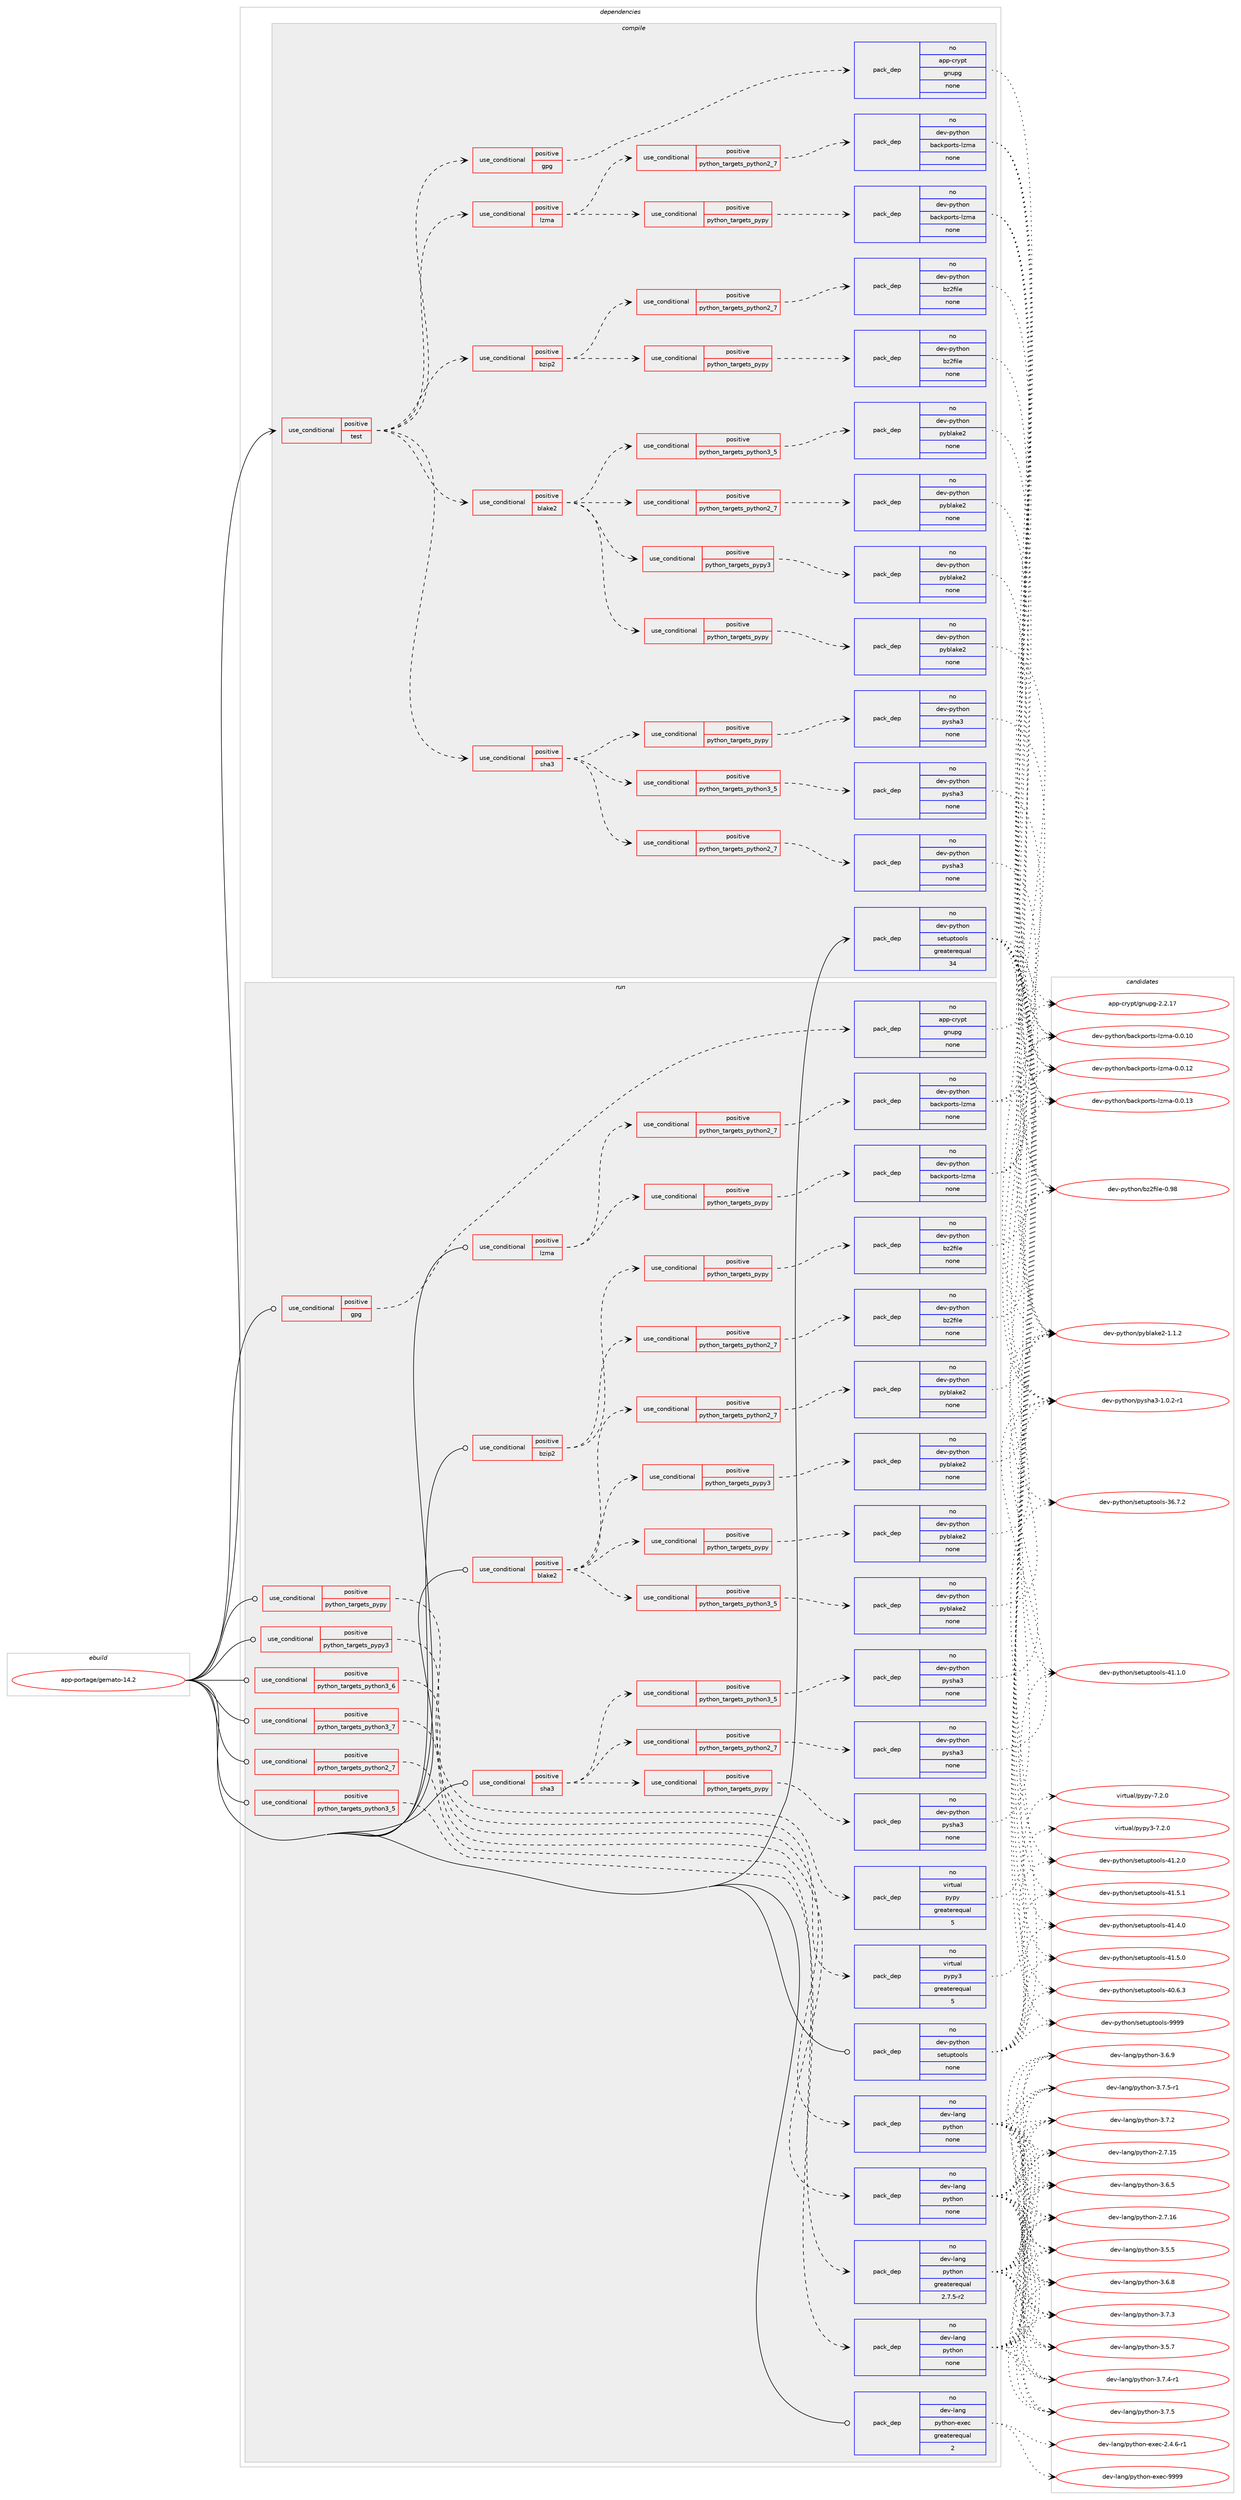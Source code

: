 digraph prolog {

# *************
# Graph options
# *************

newrank=true;
concentrate=true;
compound=true;
graph [rankdir=LR,fontname=Helvetica,fontsize=10,ranksep=1.5];#, ranksep=2.5, nodesep=0.2];
edge  [arrowhead=vee];
node  [fontname=Helvetica,fontsize=10];

# **********
# The ebuild
# **********

subgraph cluster_leftcol {
color=gray;
rank=same;
label=<<i>ebuild</i>>;
id [label="app-portage/gemato-14.2", color=red, width=4, href="../app-portage/gemato-14.2.svg"];
}

# ****************
# The dependencies
# ****************

subgraph cluster_midcol {
color=gray;
label=<<i>dependencies</i>>;
subgraph cluster_compile {
fillcolor="#eeeeee";
style=filled;
label=<<i>compile</i>>;
subgraph cond120516 {
dependency505360 [label=<<TABLE BORDER="0" CELLBORDER="1" CELLSPACING="0" CELLPADDING="4"><TR><TD ROWSPAN="3" CELLPADDING="10">use_conditional</TD></TR><TR><TD>positive</TD></TR><TR><TD>test</TD></TR></TABLE>>, shape=none, color=red];
subgraph cond120517 {
dependency505361 [label=<<TABLE BORDER="0" CELLBORDER="1" CELLSPACING="0" CELLPADDING="4"><TR><TD ROWSPAN="3" CELLPADDING="10">use_conditional</TD></TR><TR><TD>positive</TD></TR><TR><TD>blake2</TD></TR></TABLE>>, shape=none, color=red];
subgraph cond120518 {
dependency505362 [label=<<TABLE BORDER="0" CELLBORDER="1" CELLSPACING="0" CELLPADDING="4"><TR><TD ROWSPAN="3" CELLPADDING="10">use_conditional</TD></TR><TR><TD>positive</TD></TR><TR><TD>python_targets_pypy</TD></TR></TABLE>>, shape=none, color=red];
subgraph pack375713 {
dependency505363 [label=<<TABLE BORDER="0" CELLBORDER="1" CELLSPACING="0" CELLPADDING="4" WIDTH="220"><TR><TD ROWSPAN="6" CELLPADDING="30">pack_dep</TD></TR><TR><TD WIDTH="110">no</TD></TR><TR><TD>dev-python</TD></TR><TR><TD>pyblake2</TD></TR><TR><TD>none</TD></TR><TR><TD></TD></TR></TABLE>>, shape=none, color=blue];
}
dependency505362:e -> dependency505363:w [weight=20,style="dashed",arrowhead="vee"];
}
dependency505361:e -> dependency505362:w [weight=20,style="dashed",arrowhead="vee"];
subgraph cond120519 {
dependency505364 [label=<<TABLE BORDER="0" CELLBORDER="1" CELLSPACING="0" CELLPADDING="4"><TR><TD ROWSPAN="3" CELLPADDING="10">use_conditional</TD></TR><TR><TD>positive</TD></TR><TR><TD>python_targets_pypy3</TD></TR></TABLE>>, shape=none, color=red];
subgraph pack375714 {
dependency505365 [label=<<TABLE BORDER="0" CELLBORDER="1" CELLSPACING="0" CELLPADDING="4" WIDTH="220"><TR><TD ROWSPAN="6" CELLPADDING="30">pack_dep</TD></TR><TR><TD WIDTH="110">no</TD></TR><TR><TD>dev-python</TD></TR><TR><TD>pyblake2</TD></TR><TR><TD>none</TD></TR><TR><TD></TD></TR></TABLE>>, shape=none, color=blue];
}
dependency505364:e -> dependency505365:w [weight=20,style="dashed",arrowhead="vee"];
}
dependency505361:e -> dependency505364:w [weight=20,style="dashed",arrowhead="vee"];
subgraph cond120520 {
dependency505366 [label=<<TABLE BORDER="0" CELLBORDER="1" CELLSPACING="0" CELLPADDING="4"><TR><TD ROWSPAN="3" CELLPADDING="10">use_conditional</TD></TR><TR><TD>positive</TD></TR><TR><TD>python_targets_python2_7</TD></TR></TABLE>>, shape=none, color=red];
subgraph pack375715 {
dependency505367 [label=<<TABLE BORDER="0" CELLBORDER="1" CELLSPACING="0" CELLPADDING="4" WIDTH="220"><TR><TD ROWSPAN="6" CELLPADDING="30">pack_dep</TD></TR><TR><TD WIDTH="110">no</TD></TR><TR><TD>dev-python</TD></TR><TR><TD>pyblake2</TD></TR><TR><TD>none</TD></TR><TR><TD></TD></TR></TABLE>>, shape=none, color=blue];
}
dependency505366:e -> dependency505367:w [weight=20,style="dashed",arrowhead="vee"];
}
dependency505361:e -> dependency505366:w [weight=20,style="dashed",arrowhead="vee"];
subgraph cond120521 {
dependency505368 [label=<<TABLE BORDER="0" CELLBORDER="1" CELLSPACING="0" CELLPADDING="4"><TR><TD ROWSPAN="3" CELLPADDING="10">use_conditional</TD></TR><TR><TD>positive</TD></TR><TR><TD>python_targets_python3_5</TD></TR></TABLE>>, shape=none, color=red];
subgraph pack375716 {
dependency505369 [label=<<TABLE BORDER="0" CELLBORDER="1" CELLSPACING="0" CELLPADDING="4" WIDTH="220"><TR><TD ROWSPAN="6" CELLPADDING="30">pack_dep</TD></TR><TR><TD WIDTH="110">no</TD></TR><TR><TD>dev-python</TD></TR><TR><TD>pyblake2</TD></TR><TR><TD>none</TD></TR><TR><TD></TD></TR></TABLE>>, shape=none, color=blue];
}
dependency505368:e -> dependency505369:w [weight=20,style="dashed",arrowhead="vee"];
}
dependency505361:e -> dependency505368:w [weight=20,style="dashed",arrowhead="vee"];
}
dependency505360:e -> dependency505361:w [weight=20,style="dashed",arrowhead="vee"];
subgraph cond120522 {
dependency505370 [label=<<TABLE BORDER="0" CELLBORDER="1" CELLSPACING="0" CELLPADDING="4"><TR><TD ROWSPAN="3" CELLPADDING="10">use_conditional</TD></TR><TR><TD>positive</TD></TR><TR><TD>bzip2</TD></TR></TABLE>>, shape=none, color=red];
subgraph cond120523 {
dependency505371 [label=<<TABLE BORDER="0" CELLBORDER="1" CELLSPACING="0" CELLPADDING="4"><TR><TD ROWSPAN="3" CELLPADDING="10">use_conditional</TD></TR><TR><TD>positive</TD></TR><TR><TD>python_targets_pypy</TD></TR></TABLE>>, shape=none, color=red];
subgraph pack375717 {
dependency505372 [label=<<TABLE BORDER="0" CELLBORDER="1" CELLSPACING="0" CELLPADDING="4" WIDTH="220"><TR><TD ROWSPAN="6" CELLPADDING="30">pack_dep</TD></TR><TR><TD WIDTH="110">no</TD></TR><TR><TD>dev-python</TD></TR><TR><TD>bz2file</TD></TR><TR><TD>none</TD></TR><TR><TD></TD></TR></TABLE>>, shape=none, color=blue];
}
dependency505371:e -> dependency505372:w [weight=20,style="dashed",arrowhead="vee"];
}
dependency505370:e -> dependency505371:w [weight=20,style="dashed",arrowhead="vee"];
subgraph cond120524 {
dependency505373 [label=<<TABLE BORDER="0" CELLBORDER="1" CELLSPACING="0" CELLPADDING="4"><TR><TD ROWSPAN="3" CELLPADDING="10">use_conditional</TD></TR><TR><TD>positive</TD></TR><TR><TD>python_targets_python2_7</TD></TR></TABLE>>, shape=none, color=red];
subgraph pack375718 {
dependency505374 [label=<<TABLE BORDER="0" CELLBORDER="1" CELLSPACING="0" CELLPADDING="4" WIDTH="220"><TR><TD ROWSPAN="6" CELLPADDING="30">pack_dep</TD></TR><TR><TD WIDTH="110">no</TD></TR><TR><TD>dev-python</TD></TR><TR><TD>bz2file</TD></TR><TR><TD>none</TD></TR><TR><TD></TD></TR></TABLE>>, shape=none, color=blue];
}
dependency505373:e -> dependency505374:w [weight=20,style="dashed",arrowhead="vee"];
}
dependency505370:e -> dependency505373:w [weight=20,style="dashed",arrowhead="vee"];
}
dependency505360:e -> dependency505370:w [weight=20,style="dashed",arrowhead="vee"];
subgraph cond120525 {
dependency505375 [label=<<TABLE BORDER="0" CELLBORDER="1" CELLSPACING="0" CELLPADDING="4"><TR><TD ROWSPAN="3" CELLPADDING="10">use_conditional</TD></TR><TR><TD>positive</TD></TR><TR><TD>gpg</TD></TR></TABLE>>, shape=none, color=red];
subgraph pack375719 {
dependency505376 [label=<<TABLE BORDER="0" CELLBORDER="1" CELLSPACING="0" CELLPADDING="4" WIDTH="220"><TR><TD ROWSPAN="6" CELLPADDING="30">pack_dep</TD></TR><TR><TD WIDTH="110">no</TD></TR><TR><TD>app-crypt</TD></TR><TR><TD>gnupg</TD></TR><TR><TD>none</TD></TR><TR><TD></TD></TR></TABLE>>, shape=none, color=blue];
}
dependency505375:e -> dependency505376:w [weight=20,style="dashed",arrowhead="vee"];
}
dependency505360:e -> dependency505375:w [weight=20,style="dashed",arrowhead="vee"];
subgraph cond120526 {
dependency505377 [label=<<TABLE BORDER="0" CELLBORDER="1" CELLSPACING="0" CELLPADDING="4"><TR><TD ROWSPAN="3" CELLPADDING="10">use_conditional</TD></TR><TR><TD>positive</TD></TR><TR><TD>lzma</TD></TR></TABLE>>, shape=none, color=red];
subgraph cond120527 {
dependency505378 [label=<<TABLE BORDER="0" CELLBORDER="1" CELLSPACING="0" CELLPADDING="4"><TR><TD ROWSPAN="3" CELLPADDING="10">use_conditional</TD></TR><TR><TD>positive</TD></TR><TR><TD>python_targets_pypy</TD></TR></TABLE>>, shape=none, color=red];
subgraph pack375720 {
dependency505379 [label=<<TABLE BORDER="0" CELLBORDER="1" CELLSPACING="0" CELLPADDING="4" WIDTH="220"><TR><TD ROWSPAN="6" CELLPADDING="30">pack_dep</TD></TR><TR><TD WIDTH="110">no</TD></TR><TR><TD>dev-python</TD></TR><TR><TD>backports-lzma</TD></TR><TR><TD>none</TD></TR><TR><TD></TD></TR></TABLE>>, shape=none, color=blue];
}
dependency505378:e -> dependency505379:w [weight=20,style="dashed",arrowhead="vee"];
}
dependency505377:e -> dependency505378:w [weight=20,style="dashed",arrowhead="vee"];
subgraph cond120528 {
dependency505380 [label=<<TABLE BORDER="0" CELLBORDER="1" CELLSPACING="0" CELLPADDING="4"><TR><TD ROWSPAN="3" CELLPADDING="10">use_conditional</TD></TR><TR><TD>positive</TD></TR><TR><TD>python_targets_python2_7</TD></TR></TABLE>>, shape=none, color=red];
subgraph pack375721 {
dependency505381 [label=<<TABLE BORDER="0" CELLBORDER="1" CELLSPACING="0" CELLPADDING="4" WIDTH="220"><TR><TD ROWSPAN="6" CELLPADDING="30">pack_dep</TD></TR><TR><TD WIDTH="110">no</TD></TR><TR><TD>dev-python</TD></TR><TR><TD>backports-lzma</TD></TR><TR><TD>none</TD></TR><TR><TD></TD></TR></TABLE>>, shape=none, color=blue];
}
dependency505380:e -> dependency505381:w [weight=20,style="dashed",arrowhead="vee"];
}
dependency505377:e -> dependency505380:w [weight=20,style="dashed",arrowhead="vee"];
}
dependency505360:e -> dependency505377:w [weight=20,style="dashed",arrowhead="vee"];
subgraph cond120529 {
dependency505382 [label=<<TABLE BORDER="0" CELLBORDER="1" CELLSPACING="0" CELLPADDING="4"><TR><TD ROWSPAN="3" CELLPADDING="10">use_conditional</TD></TR><TR><TD>positive</TD></TR><TR><TD>sha3</TD></TR></TABLE>>, shape=none, color=red];
subgraph cond120530 {
dependency505383 [label=<<TABLE BORDER="0" CELLBORDER="1" CELLSPACING="0" CELLPADDING="4"><TR><TD ROWSPAN="3" CELLPADDING="10">use_conditional</TD></TR><TR><TD>positive</TD></TR><TR><TD>python_targets_pypy</TD></TR></TABLE>>, shape=none, color=red];
subgraph pack375722 {
dependency505384 [label=<<TABLE BORDER="0" CELLBORDER="1" CELLSPACING="0" CELLPADDING="4" WIDTH="220"><TR><TD ROWSPAN="6" CELLPADDING="30">pack_dep</TD></TR><TR><TD WIDTH="110">no</TD></TR><TR><TD>dev-python</TD></TR><TR><TD>pysha3</TD></TR><TR><TD>none</TD></TR><TR><TD></TD></TR></TABLE>>, shape=none, color=blue];
}
dependency505383:e -> dependency505384:w [weight=20,style="dashed",arrowhead="vee"];
}
dependency505382:e -> dependency505383:w [weight=20,style="dashed",arrowhead="vee"];
subgraph cond120531 {
dependency505385 [label=<<TABLE BORDER="0" CELLBORDER="1" CELLSPACING="0" CELLPADDING="4"><TR><TD ROWSPAN="3" CELLPADDING="10">use_conditional</TD></TR><TR><TD>positive</TD></TR><TR><TD>python_targets_python2_7</TD></TR></TABLE>>, shape=none, color=red];
subgraph pack375723 {
dependency505386 [label=<<TABLE BORDER="0" CELLBORDER="1" CELLSPACING="0" CELLPADDING="4" WIDTH="220"><TR><TD ROWSPAN="6" CELLPADDING="30">pack_dep</TD></TR><TR><TD WIDTH="110">no</TD></TR><TR><TD>dev-python</TD></TR><TR><TD>pysha3</TD></TR><TR><TD>none</TD></TR><TR><TD></TD></TR></TABLE>>, shape=none, color=blue];
}
dependency505385:e -> dependency505386:w [weight=20,style="dashed",arrowhead="vee"];
}
dependency505382:e -> dependency505385:w [weight=20,style="dashed",arrowhead="vee"];
subgraph cond120532 {
dependency505387 [label=<<TABLE BORDER="0" CELLBORDER="1" CELLSPACING="0" CELLPADDING="4"><TR><TD ROWSPAN="3" CELLPADDING="10">use_conditional</TD></TR><TR><TD>positive</TD></TR><TR><TD>python_targets_python3_5</TD></TR></TABLE>>, shape=none, color=red];
subgraph pack375724 {
dependency505388 [label=<<TABLE BORDER="0" CELLBORDER="1" CELLSPACING="0" CELLPADDING="4" WIDTH="220"><TR><TD ROWSPAN="6" CELLPADDING="30">pack_dep</TD></TR><TR><TD WIDTH="110">no</TD></TR><TR><TD>dev-python</TD></TR><TR><TD>pysha3</TD></TR><TR><TD>none</TD></TR><TR><TD></TD></TR></TABLE>>, shape=none, color=blue];
}
dependency505387:e -> dependency505388:w [weight=20,style="dashed",arrowhead="vee"];
}
dependency505382:e -> dependency505387:w [weight=20,style="dashed",arrowhead="vee"];
}
dependency505360:e -> dependency505382:w [weight=20,style="dashed",arrowhead="vee"];
}
id:e -> dependency505360:w [weight=20,style="solid",arrowhead="vee"];
subgraph pack375725 {
dependency505389 [label=<<TABLE BORDER="0" CELLBORDER="1" CELLSPACING="0" CELLPADDING="4" WIDTH="220"><TR><TD ROWSPAN="6" CELLPADDING="30">pack_dep</TD></TR><TR><TD WIDTH="110">no</TD></TR><TR><TD>dev-python</TD></TR><TR><TD>setuptools</TD></TR><TR><TD>greaterequal</TD></TR><TR><TD>34</TD></TR></TABLE>>, shape=none, color=blue];
}
id:e -> dependency505389:w [weight=20,style="solid",arrowhead="vee"];
}
subgraph cluster_compileandrun {
fillcolor="#eeeeee";
style=filled;
label=<<i>compile and run</i>>;
}
subgraph cluster_run {
fillcolor="#eeeeee";
style=filled;
label=<<i>run</i>>;
subgraph cond120533 {
dependency505390 [label=<<TABLE BORDER="0" CELLBORDER="1" CELLSPACING="0" CELLPADDING="4"><TR><TD ROWSPAN="3" CELLPADDING="10">use_conditional</TD></TR><TR><TD>positive</TD></TR><TR><TD>blake2</TD></TR></TABLE>>, shape=none, color=red];
subgraph cond120534 {
dependency505391 [label=<<TABLE BORDER="0" CELLBORDER="1" CELLSPACING="0" CELLPADDING="4"><TR><TD ROWSPAN="3" CELLPADDING="10">use_conditional</TD></TR><TR><TD>positive</TD></TR><TR><TD>python_targets_pypy</TD></TR></TABLE>>, shape=none, color=red];
subgraph pack375726 {
dependency505392 [label=<<TABLE BORDER="0" CELLBORDER="1" CELLSPACING="0" CELLPADDING="4" WIDTH="220"><TR><TD ROWSPAN="6" CELLPADDING="30">pack_dep</TD></TR><TR><TD WIDTH="110">no</TD></TR><TR><TD>dev-python</TD></TR><TR><TD>pyblake2</TD></TR><TR><TD>none</TD></TR><TR><TD></TD></TR></TABLE>>, shape=none, color=blue];
}
dependency505391:e -> dependency505392:w [weight=20,style="dashed",arrowhead="vee"];
}
dependency505390:e -> dependency505391:w [weight=20,style="dashed",arrowhead="vee"];
subgraph cond120535 {
dependency505393 [label=<<TABLE BORDER="0" CELLBORDER="1" CELLSPACING="0" CELLPADDING="4"><TR><TD ROWSPAN="3" CELLPADDING="10">use_conditional</TD></TR><TR><TD>positive</TD></TR><TR><TD>python_targets_pypy3</TD></TR></TABLE>>, shape=none, color=red];
subgraph pack375727 {
dependency505394 [label=<<TABLE BORDER="0" CELLBORDER="1" CELLSPACING="0" CELLPADDING="4" WIDTH="220"><TR><TD ROWSPAN="6" CELLPADDING="30">pack_dep</TD></TR><TR><TD WIDTH="110">no</TD></TR><TR><TD>dev-python</TD></TR><TR><TD>pyblake2</TD></TR><TR><TD>none</TD></TR><TR><TD></TD></TR></TABLE>>, shape=none, color=blue];
}
dependency505393:e -> dependency505394:w [weight=20,style="dashed",arrowhead="vee"];
}
dependency505390:e -> dependency505393:w [weight=20,style="dashed",arrowhead="vee"];
subgraph cond120536 {
dependency505395 [label=<<TABLE BORDER="0" CELLBORDER="1" CELLSPACING="0" CELLPADDING="4"><TR><TD ROWSPAN="3" CELLPADDING="10">use_conditional</TD></TR><TR><TD>positive</TD></TR><TR><TD>python_targets_python2_7</TD></TR></TABLE>>, shape=none, color=red];
subgraph pack375728 {
dependency505396 [label=<<TABLE BORDER="0" CELLBORDER="1" CELLSPACING="0" CELLPADDING="4" WIDTH="220"><TR><TD ROWSPAN="6" CELLPADDING="30">pack_dep</TD></TR><TR><TD WIDTH="110">no</TD></TR><TR><TD>dev-python</TD></TR><TR><TD>pyblake2</TD></TR><TR><TD>none</TD></TR><TR><TD></TD></TR></TABLE>>, shape=none, color=blue];
}
dependency505395:e -> dependency505396:w [weight=20,style="dashed",arrowhead="vee"];
}
dependency505390:e -> dependency505395:w [weight=20,style="dashed",arrowhead="vee"];
subgraph cond120537 {
dependency505397 [label=<<TABLE BORDER="0" CELLBORDER="1" CELLSPACING="0" CELLPADDING="4"><TR><TD ROWSPAN="3" CELLPADDING="10">use_conditional</TD></TR><TR><TD>positive</TD></TR><TR><TD>python_targets_python3_5</TD></TR></TABLE>>, shape=none, color=red];
subgraph pack375729 {
dependency505398 [label=<<TABLE BORDER="0" CELLBORDER="1" CELLSPACING="0" CELLPADDING="4" WIDTH="220"><TR><TD ROWSPAN="6" CELLPADDING="30">pack_dep</TD></TR><TR><TD WIDTH="110">no</TD></TR><TR><TD>dev-python</TD></TR><TR><TD>pyblake2</TD></TR><TR><TD>none</TD></TR><TR><TD></TD></TR></TABLE>>, shape=none, color=blue];
}
dependency505397:e -> dependency505398:w [weight=20,style="dashed",arrowhead="vee"];
}
dependency505390:e -> dependency505397:w [weight=20,style="dashed",arrowhead="vee"];
}
id:e -> dependency505390:w [weight=20,style="solid",arrowhead="odot"];
subgraph cond120538 {
dependency505399 [label=<<TABLE BORDER="0" CELLBORDER="1" CELLSPACING="0" CELLPADDING="4"><TR><TD ROWSPAN="3" CELLPADDING="10">use_conditional</TD></TR><TR><TD>positive</TD></TR><TR><TD>bzip2</TD></TR></TABLE>>, shape=none, color=red];
subgraph cond120539 {
dependency505400 [label=<<TABLE BORDER="0" CELLBORDER="1" CELLSPACING="0" CELLPADDING="4"><TR><TD ROWSPAN="3" CELLPADDING="10">use_conditional</TD></TR><TR><TD>positive</TD></TR><TR><TD>python_targets_pypy</TD></TR></TABLE>>, shape=none, color=red];
subgraph pack375730 {
dependency505401 [label=<<TABLE BORDER="0" CELLBORDER="1" CELLSPACING="0" CELLPADDING="4" WIDTH="220"><TR><TD ROWSPAN="6" CELLPADDING="30">pack_dep</TD></TR><TR><TD WIDTH="110">no</TD></TR><TR><TD>dev-python</TD></TR><TR><TD>bz2file</TD></TR><TR><TD>none</TD></TR><TR><TD></TD></TR></TABLE>>, shape=none, color=blue];
}
dependency505400:e -> dependency505401:w [weight=20,style="dashed",arrowhead="vee"];
}
dependency505399:e -> dependency505400:w [weight=20,style="dashed",arrowhead="vee"];
subgraph cond120540 {
dependency505402 [label=<<TABLE BORDER="0" CELLBORDER="1" CELLSPACING="0" CELLPADDING="4"><TR><TD ROWSPAN="3" CELLPADDING="10">use_conditional</TD></TR><TR><TD>positive</TD></TR><TR><TD>python_targets_python2_7</TD></TR></TABLE>>, shape=none, color=red];
subgraph pack375731 {
dependency505403 [label=<<TABLE BORDER="0" CELLBORDER="1" CELLSPACING="0" CELLPADDING="4" WIDTH="220"><TR><TD ROWSPAN="6" CELLPADDING="30">pack_dep</TD></TR><TR><TD WIDTH="110">no</TD></TR><TR><TD>dev-python</TD></TR><TR><TD>bz2file</TD></TR><TR><TD>none</TD></TR><TR><TD></TD></TR></TABLE>>, shape=none, color=blue];
}
dependency505402:e -> dependency505403:w [weight=20,style="dashed",arrowhead="vee"];
}
dependency505399:e -> dependency505402:w [weight=20,style="dashed",arrowhead="vee"];
}
id:e -> dependency505399:w [weight=20,style="solid",arrowhead="odot"];
subgraph cond120541 {
dependency505404 [label=<<TABLE BORDER="0" CELLBORDER="1" CELLSPACING="0" CELLPADDING="4"><TR><TD ROWSPAN="3" CELLPADDING="10">use_conditional</TD></TR><TR><TD>positive</TD></TR><TR><TD>gpg</TD></TR></TABLE>>, shape=none, color=red];
subgraph pack375732 {
dependency505405 [label=<<TABLE BORDER="0" CELLBORDER="1" CELLSPACING="0" CELLPADDING="4" WIDTH="220"><TR><TD ROWSPAN="6" CELLPADDING="30">pack_dep</TD></TR><TR><TD WIDTH="110">no</TD></TR><TR><TD>app-crypt</TD></TR><TR><TD>gnupg</TD></TR><TR><TD>none</TD></TR><TR><TD></TD></TR></TABLE>>, shape=none, color=blue];
}
dependency505404:e -> dependency505405:w [weight=20,style="dashed",arrowhead="vee"];
}
id:e -> dependency505404:w [weight=20,style="solid",arrowhead="odot"];
subgraph cond120542 {
dependency505406 [label=<<TABLE BORDER="0" CELLBORDER="1" CELLSPACING="0" CELLPADDING="4"><TR><TD ROWSPAN="3" CELLPADDING="10">use_conditional</TD></TR><TR><TD>positive</TD></TR><TR><TD>lzma</TD></TR></TABLE>>, shape=none, color=red];
subgraph cond120543 {
dependency505407 [label=<<TABLE BORDER="0" CELLBORDER="1" CELLSPACING="0" CELLPADDING="4"><TR><TD ROWSPAN="3" CELLPADDING="10">use_conditional</TD></TR><TR><TD>positive</TD></TR><TR><TD>python_targets_pypy</TD></TR></TABLE>>, shape=none, color=red];
subgraph pack375733 {
dependency505408 [label=<<TABLE BORDER="0" CELLBORDER="1" CELLSPACING="0" CELLPADDING="4" WIDTH="220"><TR><TD ROWSPAN="6" CELLPADDING="30">pack_dep</TD></TR><TR><TD WIDTH="110">no</TD></TR><TR><TD>dev-python</TD></TR><TR><TD>backports-lzma</TD></TR><TR><TD>none</TD></TR><TR><TD></TD></TR></TABLE>>, shape=none, color=blue];
}
dependency505407:e -> dependency505408:w [weight=20,style="dashed",arrowhead="vee"];
}
dependency505406:e -> dependency505407:w [weight=20,style="dashed",arrowhead="vee"];
subgraph cond120544 {
dependency505409 [label=<<TABLE BORDER="0" CELLBORDER="1" CELLSPACING="0" CELLPADDING="4"><TR><TD ROWSPAN="3" CELLPADDING="10">use_conditional</TD></TR><TR><TD>positive</TD></TR><TR><TD>python_targets_python2_7</TD></TR></TABLE>>, shape=none, color=red];
subgraph pack375734 {
dependency505410 [label=<<TABLE BORDER="0" CELLBORDER="1" CELLSPACING="0" CELLPADDING="4" WIDTH="220"><TR><TD ROWSPAN="6" CELLPADDING="30">pack_dep</TD></TR><TR><TD WIDTH="110">no</TD></TR><TR><TD>dev-python</TD></TR><TR><TD>backports-lzma</TD></TR><TR><TD>none</TD></TR><TR><TD></TD></TR></TABLE>>, shape=none, color=blue];
}
dependency505409:e -> dependency505410:w [weight=20,style="dashed",arrowhead="vee"];
}
dependency505406:e -> dependency505409:w [weight=20,style="dashed",arrowhead="vee"];
}
id:e -> dependency505406:w [weight=20,style="solid",arrowhead="odot"];
subgraph cond120545 {
dependency505411 [label=<<TABLE BORDER="0" CELLBORDER="1" CELLSPACING="0" CELLPADDING="4"><TR><TD ROWSPAN="3" CELLPADDING="10">use_conditional</TD></TR><TR><TD>positive</TD></TR><TR><TD>python_targets_pypy</TD></TR></TABLE>>, shape=none, color=red];
subgraph pack375735 {
dependency505412 [label=<<TABLE BORDER="0" CELLBORDER="1" CELLSPACING="0" CELLPADDING="4" WIDTH="220"><TR><TD ROWSPAN="6" CELLPADDING="30">pack_dep</TD></TR><TR><TD WIDTH="110">no</TD></TR><TR><TD>virtual</TD></TR><TR><TD>pypy</TD></TR><TR><TD>greaterequal</TD></TR><TR><TD>5</TD></TR></TABLE>>, shape=none, color=blue];
}
dependency505411:e -> dependency505412:w [weight=20,style="dashed",arrowhead="vee"];
}
id:e -> dependency505411:w [weight=20,style="solid",arrowhead="odot"];
subgraph cond120546 {
dependency505413 [label=<<TABLE BORDER="0" CELLBORDER="1" CELLSPACING="0" CELLPADDING="4"><TR><TD ROWSPAN="3" CELLPADDING="10">use_conditional</TD></TR><TR><TD>positive</TD></TR><TR><TD>python_targets_pypy3</TD></TR></TABLE>>, shape=none, color=red];
subgraph pack375736 {
dependency505414 [label=<<TABLE BORDER="0" CELLBORDER="1" CELLSPACING="0" CELLPADDING="4" WIDTH="220"><TR><TD ROWSPAN="6" CELLPADDING="30">pack_dep</TD></TR><TR><TD WIDTH="110">no</TD></TR><TR><TD>virtual</TD></TR><TR><TD>pypy3</TD></TR><TR><TD>greaterequal</TD></TR><TR><TD>5</TD></TR></TABLE>>, shape=none, color=blue];
}
dependency505413:e -> dependency505414:w [weight=20,style="dashed",arrowhead="vee"];
}
id:e -> dependency505413:w [weight=20,style="solid",arrowhead="odot"];
subgraph cond120547 {
dependency505415 [label=<<TABLE BORDER="0" CELLBORDER="1" CELLSPACING="0" CELLPADDING="4"><TR><TD ROWSPAN="3" CELLPADDING="10">use_conditional</TD></TR><TR><TD>positive</TD></TR><TR><TD>python_targets_python2_7</TD></TR></TABLE>>, shape=none, color=red];
subgraph pack375737 {
dependency505416 [label=<<TABLE BORDER="0" CELLBORDER="1" CELLSPACING="0" CELLPADDING="4" WIDTH="220"><TR><TD ROWSPAN="6" CELLPADDING="30">pack_dep</TD></TR><TR><TD WIDTH="110">no</TD></TR><TR><TD>dev-lang</TD></TR><TR><TD>python</TD></TR><TR><TD>greaterequal</TD></TR><TR><TD>2.7.5-r2</TD></TR></TABLE>>, shape=none, color=blue];
}
dependency505415:e -> dependency505416:w [weight=20,style="dashed",arrowhead="vee"];
}
id:e -> dependency505415:w [weight=20,style="solid",arrowhead="odot"];
subgraph cond120548 {
dependency505417 [label=<<TABLE BORDER="0" CELLBORDER="1" CELLSPACING="0" CELLPADDING="4"><TR><TD ROWSPAN="3" CELLPADDING="10">use_conditional</TD></TR><TR><TD>positive</TD></TR><TR><TD>python_targets_python3_5</TD></TR></TABLE>>, shape=none, color=red];
subgraph pack375738 {
dependency505418 [label=<<TABLE BORDER="0" CELLBORDER="1" CELLSPACING="0" CELLPADDING="4" WIDTH="220"><TR><TD ROWSPAN="6" CELLPADDING="30">pack_dep</TD></TR><TR><TD WIDTH="110">no</TD></TR><TR><TD>dev-lang</TD></TR><TR><TD>python</TD></TR><TR><TD>none</TD></TR><TR><TD></TD></TR></TABLE>>, shape=none, color=blue];
}
dependency505417:e -> dependency505418:w [weight=20,style="dashed",arrowhead="vee"];
}
id:e -> dependency505417:w [weight=20,style="solid",arrowhead="odot"];
subgraph cond120549 {
dependency505419 [label=<<TABLE BORDER="0" CELLBORDER="1" CELLSPACING="0" CELLPADDING="4"><TR><TD ROWSPAN="3" CELLPADDING="10">use_conditional</TD></TR><TR><TD>positive</TD></TR><TR><TD>python_targets_python3_6</TD></TR></TABLE>>, shape=none, color=red];
subgraph pack375739 {
dependency505420 [label=<<TABLE BORDER="0" CELLBORDER="1" CELLSPACING="0" CELLPADDING="4" WIDTH="220"><TR><TD ROWSPAN="6" CELLPADDING="30">pack_dep</TD></TR><TR><TD WIDTH="110">no</TD></TR><TR><TD>dev-lang</TD></TR><TR><TD>python</TD></TR><TR><TD>none</TD></TR><TR><TD></TD></TR></TABLE>>, shape=none, color=blue];
}
dependency505419:e -> dependency505420:w [weight=20,style="dashed",arrowhead="vee"];
}
id:e -> dependency505419:w [weight=20,style="solid",arrowhead="odot"];
subgraph cond120550 {
dependency505421 [label=<<TABLE BORDER="0" CELLBORDER="1" CELLSPACING="0" CELLPADDING="4"><TR><TD ROWSPAN="3" CELLPADDING="10">use_conditional</TD></TR><TR><TD>positive</TD></TR><TR><TD>python_targets_python3_7</TD></TR></TABLE>>, shape=none, color=red];
subgraph pack375740 {
dependency505422 [label=<<TABLE BORDER="0" CELLBORDER="1" CELLSPACING="0" CELLPADDING="4" WIDTH="220"><TR><TD ROWSPAN="6" CELLPADDING="30">pack_dep</TD></TR><TR><TD WIDTH="110">no</TD></TR><TR><TD>dev-lang</TD></TR><TR><TD>python</TD></TR><TR><TD>none</TD></TR><TR><TD></TD></TR></TABLE>>, shape=none, color=blue];
}
dependency505421:e -> dependency505422:w [weight=20,style="dashed",arrowhead="vee"];
}
id:e -> dependency505421:w [weight=20,style="solid",arrowhead="odot"];
subgraph cond120551 {
dependency505423 [label=<<TABLE BORDER="0" CELLBORDER="1" CELLSPACING="0" CELLPADDING="4"><TR><TD ROWSPAN="3" CELLPADDING="10">use_conditional</TD></TR><TR><TD>positive</TD></TR><TR><TD>sha3</TD></TR></TABLE>>, shape=none, color=red];
subgraph cond120552 {
dependency505424 [label=<<TABLE BORDER="0" CELLBORDER="1" CELLSPACING="0" CELLPADDING="4"><TR><TD ROWSPAN="3" CELLPADDING="10">use_conditional</TD></TR><TR><TD>positive</TD></TR><TR><TD>python_targets_pypy</TD></TR></TABLE>>, shape=none, color=red];
subgraph pack375741 {
dependency505425 [label=<<TABLE BORDER="0" CELLBORDER="1" CELLSPACING="0" CELLPADDING="4" WIDTH="220"><TR><TD ROWSPAN="6" CELLPADDING="30">pack_dep</TD></TR><TR><TD WIDTH="110">no</TD></TR><TR><TD>dev-python</TD></TR><TR><TD>pysha3</TD></TR><TR><TD>none</TD></TR><TR><TD></TD></TR></TABLE>>, shape=none, color=blue];
}
dependency505424:e -> dependency505425:w [weight=20,style="dashed",arrowhead="vee"];
}
dependency505423:e -> dependency505424:w [weight=20,style="dashed",arrowhead="vee"];
subgraph cond120553 {
dependency505426 [label=<<TABLE BORDER="0" CELLBORDER="1" CELLSPACING="0" CELLPADDING="4"><TR><TD ROWSPAN="3" CELLPADDING="10">use_conditional</TD></TR><TR><TD>positive</TD></TR><TR><TD>python_targets_python2_7</TD></TR></TABLE>>, shape=none, color=red];
subgraph pack375742 {
dependency505427 [label=<<TABLE BORDER="0" CELLBORDER="1" CELLSPACING="0" CELLPADDING="4" WIDTH="220"><TR><TD ROWSPAN="6" CELLPADDING="30">pack_dep</TD></TR><TR><TD WIDTH="110">no</TD></TR><TR><TD>dev-python</TD></TR><TR><TD>pysha3</TD></TR><TR><TD>none</TD></TR><TR><TD></TD></TR></TABLE>>, shape=none, color=blue];
}
dependency505426:e -> dependency505427:w [weight=20,style="dashed",arrowhead="vee"];
}
dependency505423:e -> dependency505426:w [weight=20,style="dashed",arrowhead="vee"];
subgraph cond120554 {
dependency505428 [label=<<TABLE BORDER="0" CELLBORDER="1" CELLSPACING="0" CELLPADDING="4"><TR><TD ROWSPAN="3" CELLPADDING="10">use_conditional</TD></TR><TR><TD>positive</TD></TR><TR><TD>python_targets_python3_5</TD></TR></TABLE>>, shape=none, color=red];
subgraph pack375743 {
dependency505429 [label=<<TABLE BORDER="0" CELLBORDER="1" CELLSPACING="0" CELLPADDING="4" WIDTH="220"><TR><TD ROWSPAN="6" CELLPADDING="30">pack_dep</TD></TR><TR><TD WIDTH="110">no</TD></TR><TR><TD>dev-python</TD></TR><TR><TD>pysha3</TD></TR><TR><TD>none</TD></TR><TR><TD></TD></TR></TABLE>>, shape=none, color=blue];
}
dependency505428:e -> dependency505429:w [weight=20,style="dashed",arrowhead="vee"];
}
dependency505423:e -> dependency505428:w [weight=20,style="dashed",arrowhead="vee"];
}
id:e -> dependency505423:w [weight=20,style="solid",arrowhead="odot"];
subgraph pack375744 {
dependency505430 [label=<<TABLE BORDER="0" CELLBORDER="1" CELLSPACING="0" CELLPADDING="4" WIDTH="220"><TR><TD ROWSPAN="6" CELLPADDING="30">pack_dep</TD></TR><TR><TD WIDTH="110">no</TD></TR><TR><TD>dev-lang</TD></TR><TR><TD>python-exec</TD></TR><TR><TD>greaterequal</TD></TR><TR><TD>2</TD></TR></TABLE>>, shape=none, color=blue];
}
id:e -> dependency505430:w [weight=20,style="solid",arrowhead="odot"];
subgraph pack375745 {
dependency505431 [label=<<TABLE BORDER="0" CELLBORDER="1" CELLSPACING="0" CELLPADDING="4" WIDTH="220"><TR><TD ROWSPAN="6" CELLPADDING="30">pack_dep</TD></TR><TR><TD WIDTH="110">no</TD></TR><TR><TD>dev-python</TD></TR><TR><TD>setuptools</TD></TR><TR><TD>none</TD></TR><TR><TD></TD></TR></TABLE>>, shape=none, color=blue];
}
id:e -> dependency505431:w [weight=20,style="solid",arrowhead="odot"];
}
}

# **************
# The candidates
# **************

subgraph cluster_choices {
rank=same;
color=gray;
label=<<i>candidates</i>>;

subgraph choice375713 {
color=black;
nodesep=1;
choice1001011184511212111610411111047112121981089710710150454946494650 [label="dev-python/pyblake2-1.1.2", color=red, width=4,href="../dev-python/pyblake2-1.1.2.svg"];
dependency505363:e -> choice1001011184511212111610411111047112121981089710710150454946494650:w [style=dotted,weight="100"];
}
subgraph choice375714 {
color=black;
nodesep=1;
choice1001011184511212111610411111047112121981089710710150454946494650 [label="dev-python/pyblake2-1.1.2", color=red, width=4,href="../dev-python/pyblake2-1.1.2.svg"];
dependency505365:e -> choice1001011184511212111610411111047112121981089710710150454946494650:w [style=dotted,weight="100"];
}
subgraph choice375715 {
color=black;
nodesep=1;
choice1001011184511212111610411111047112121981089710710150454946494650 [label="dev-python/pyblake2-1.1.2", color=red, width=4,href="../dev-python/pyblake2-1.1.2.svg"];
dependency505367:e -> choice1001011184511212111610411111047112121981089710710150454946494650:w [style=dotted,weight="100"];
}
subgraph choice375716 {
color=black;
nodesep=1;
choice1001011184511212111610411111047112121981089710710150454946494650 [label="dev-python/pyblake2-1.1.2", color=red, width=4,href="../dev-python/pyblake2-1.1.2.svg"];
dependency505369:e -> choice1001011184511212111610411111047112121981089710710150454946494650:w [style=dotted,weight="100"];
}
subgraph choice375717 {
color=black;
nodesep=1;
choice100101118451121211161041111104798122501021051081014548465756 [label="dev-python/bz2file-0.98", color=red, width=4,href="../dev-python/bz2file-0.98.svg"];
dependency505372:e -> choice100101118451121211161041111104798122501021051081014548465756:w [style=dotted,weight="100"];
}
subgraph choice375718 {
color=black;
nodesep=1;
choice100101118451121211161041111104798122501021051081014548465756 [label="dev-python/bz2file-0.98", color=red, width=4,href="../dev-python/bz2file-0.98.svg"];
dependency505374:e -> choice100101118451121211161041111104798122501021051081014548465756:w [style=dotted,weight="100"];
}
subgraph choice375719 {
color=black;
nodesep=1;
choice9711211245991141211121164710311011711210345504650464955 [label="app-crypt/gnupg-2.2.17", color=red, width=4,href="../app-crypt/gnupg-2.2.17.svg"];
dependency505376:e -> choice9711211245991141211121164710311011711210345504650464955:w [style=dotted,weight="100"];
}
subgraph choice375720 {
color=black;
nodesep=1;
choice1001011184511212111610411111047989799107112111114116115451081221099745484648464948 [label="dev-python/backports-lzma-0.0.10", color=red, width=4,href="../dev-python/backports-lzma-0.0.10.svg"];
choice1001011184511212111610411111047989799107112111114116115451081221099745484648464950 [label="dev-python/backports-lzma-0.0.12", color=red, width=4,href="../dev-python/backports-lzma-0.0.12.svg"];
choice1001011184511212111610411111047989799107112111114116115451081221099745484648464951 [label="dev-python/backports-lzma-0.0.13", color=red, width=4,href="../dev-python/backports-lzma-0.0.13.svg"];
dependency505379:e -> choice1001011184511212111610411111047989799107112111114116115451081221099745484648464948:w [style=dotted,weight="100"];
dependency505379:e -> choice1001011184511212111610411111047989799107112111114116115451081221099745484648464950:w [style=dotted,weight="100"];
dependency505379:e -> choice1001011184511212111610411111047989799107112111114116115451081221099745484648464951:w [style=dotted,weight="100"];
}
subgraph choice375721 {
color=black;
nodesep=1;
choice1001011184511212111610411111047989799107112111114116115451081221099745484648464948 [label="dev-python/backports-lzma-0.0.10", color=red, width=4,href="../dev-python/backports-lzma-0.0.10.svg"];
choice1001011184511212111610411111047989799107112111114116115451081221099745484648464950 [label="dev-python/backports-lzma-0.0.12", color=red, width=4,href="../dev-python/backports-lzma-0.0.12.svg"];
choice1001011184511212111610411111047989799107112111114116115451081221099745484648464951 [label="dev-python/backports-lzma-0.0.13", color=red, width=4,href="../dev-python/backports-lzma-0.0.13.svg"];
dependency505381:e -> choice1001011184511212111610411111047989799107112111114116115451081221099745484648464948:w [style=dotted,weight="100"];
dependency505381:e -> choice1001011184511212111610411111047989799107112111114116115451081221099745484648464950:w [style=dotted,weight="100"];
dependency505381:e -> choice1001011184511212111610411111047989799107112111114116115451081221099745484648464951:w [style=dotted,weight="100"];
}
subgraph choice375722 {
color=black;
nodesep=1;
choice100101118451121211161041111104711212111510497514549464846504511449 [label="dev-python/pysha3-1.0.2-r1", color=red, width=4,href="../dev-python/pysha3-1.0.2-r1.svg"];
dependency505384:e -> choice100101118451121211161041111104711212111510497514549464846504511449:w [style=dotted,weight="100"];
}
subgraph choice375723 {
color=black;
nodesep=1;
choice100101118451121211161041111104711212111510497514549464846504511449 [label="dev-python/pysha3-1.0.2-r1", color=red, width=4,href="../dev-python/pysha3-1.0.2-r1.svg"];
dependency505386:e -> choice100101118451121211161041111104711212111510497514549464846504511449:w [style=dotted,weight="100"];
}
subgraph choice375724 {
color=black;
nodesep=1;
choice100101118451121211161041111104711212111510497514549464846504511449 [label="dev-python/pysha3-1.0.2-r1", color=red, width=4,href="../dev-python/pysha3-1.0.2-r1.svg"];
dependency505388:e -> choice100101118451121211161041111104711212111510497514549464846504511449:w [style=dotted,weight="100"];
}
subgraph choice375725 {
color=black;
nodesep=1;
choice100101118451121211161041111104711510111611711211611111110811545515446554650 [label="dev-python/setuptools-36.7.2", color=red, width=4,href="../dev-python/setuptools-36.7.2.svg"];
choice100101118451121211161041111104711510111611711211611111110811545524846544651 [label="dev-python/setuptools-40.6.3", color=red, width=4,href="../dev-python/setuptools-40.6.3.svg"];
choice100101118451121211161041111104711510111611711211611111110811545524946494648 [label="dev-python/setuptools-41.1.0", color=red, width=4,href="../dev-python/setuptools-41.1.0.svg"];
choice100101118451121211161041111104711510111611711211611111110811545524946504648 [label="dev-python/setuptools-41.2.0", color=red, width=4,href="../dev-python/setuptools-41.2.0.svg"];
choice100101118451121211161041111104711510111611711211611111110811545524946524648 [label="dev-python/setuptools-41.4.0", color=red, width=4,href="../dev-python/setuptools-41.4.0.svg"];
choice100101118451121211161041111104711510111611711211611111110811545524946534648 [label="dev-python/setuptools-41.5.0", color=red, width=4,href="../dev-python/setuptools-41.5.0.svg"];
choice100101118451121211161041111104711510111611711211611111110811545524946534649 [label="dev-python/setuptools-41.5.1", color=red, width=4,href="../dev-python/setuptools-41.5.1.svg"];
choice10010111845112121116104111110471151011161171121161111111081154557575757 [label="dev-python/setuptools-9999", color=red, width=4,href="../dev-python/setuptools-9999.svg"];
dependency505389:e -> choice100101118451121211161041111104711510111611711211611111110811545515446554650:w [style=dotted,weight="100"];
dependency505389:e -> choice100101118451121211161041111104711510111611711211611111110811545524846544651:w [style=dotted,weight="100"];
dependency505389:e -> choice100101118451121211161041111104711510111611711211611111110811545524946494648:w [style=dotted,weight="100"];
dependency505389:e -> choice100101118451121211161041111104711510111611711211611111110811545524946504648:w [style=dotted,weight="100"];
dependency505389:e -> choice100101118451121211161041111104711510111611711211611111110811545524946524648:w [style=dotted,weight="100"];
dependency505389:e -> choice100101118451121211161041111104711510111611711211611111110811545524946534648:w [style=dotted,weight="100"];
dependency505389:e -> choice100101118451121211161041111104711510111611711211611111110811545524946534649:w [style=dotted,weight="100"];
dependency505389:e -> choice10010111845112121116104111110471151011161171121161111111081154557575757:w [style=dotted,weight="100"];
}
subgraph choice375726 {
color=black;
nodesep=1;
choice1001011184511212111610411111047112121981089710710150454946494650 [label="dev-python/pyblake2-1.1.2", color=red, width=4,href="../dev-python/pyblake2-1.1.2.svg"];
dependency505392:e -> choice1001011184511212111610411111047112121981089710710150454946494650:w [style=dotted,weight="100"];
}
subgraph choice375727 {
color=black;
nodesep=1;
choice1001011184511212111610411111047112121981089710710150454946494650 [label="dev-python/pyblake2-1.1.2", color=red, width=4,href="../dev-python/pyblake2-1.1.2.svg"];
dependency505394:e -> choice1001011184511212111610411111047112121981089710710150454946494650:w [style=dotted,weight="100"];
}
subgraph choice375728 {
color=black;
nodesep=1;
choice1001011184511212111610411111047112121981089710710150454946494650 [label="dev-python/pyblake2-1.1.2", color=red, width=4,href="../dev-python/pyblake2-1.1.2.svg"];
dependency505396:e -> choice1001011184511212111610411111047112121981089710710150454946494650:w [style=dotted,weight="100"];
}
subgraph choice375729 {
color=black;
nodesep=1;
choice1001011184511212111610411111047112121981089710710150454946494650 [label="dev-python/pyblake2-1.1.2", color=red, width=4,href="../dev-python/pyblake2-1.1.2.svg"];
dependency505398:e -> choice1001011184511212111610411111047112121981089710710150454946494650:w [style=dotted,weight="100"];
}
subgraph choice375730 {
color=black;
nodesep=1;
choice100101118451121211161041111104798122501021051081014548465756 [label="dev-python/bz2file-0.98", color=red, width=4,href="../dev-python/bz2file-0.98.svg"];
dependency505401:e -> choice100101118451121211161041111104798122501021051081014548465756:w [style=dotted,weight="100"];
}
subgraph choice375731 {
color=black;
nodesep=1;
choice100101118451121211161041111104798122501021051081014548465756 [label="dev-python/bz2file-0.98", color=red, width=4,href="../dev-python/bz2file-0.98.svg"];
dependency505403:e -> choice100101118451121211161041111104798122501021051081014548465756:w [style=dotted,weight="100"];
}
subgraph choice375732 {
color=black;
nodesep=1;
choice9711211245991141211121164710311011711210345504650464955 [label="app-crypt/gnupg-2.2.17", color=red, width=4,href="../app-crypt/gnupg-2.2.17.svg"];
dependency505405:e -> choice9711211245991141211121164710311011711210345504650464955:w [style=dotted,weight="100"];
}
subgraph choice375733 {
color=black;
nodesep=1;
choice1001011184511212111610411111047989799107112111114116115451081221099745484648464948 [label="dev-python/backports-lzma-0.0.10", color=red, width=4,href="../dev-python/backports-lzma-0.0.10.svg"];
choice1001011184511212111610411111047989799107112111114116115451081221099745484648464950 [label="dev-python/backports-lzma-0.0.12", color=red, width=4,href="../dev-python/backports-lzma-0.0.12.svg"];
choice1001011184511212111610411111047989799107112111114116115451081221099745484648464951 [label="dev-python/backports-lzma-0.0.13", color=red, width=4,href="../dev-python/backports-lzma-0.0.13.svg"];
dependency505408:e -> choice1001011184511212111610411111047989799107112111114116115451081221099745484648464948:w [style=dotted,weight="100"];
dependency505408:e -> choice1001011184511212111610411111047989799107112111114116115451081221099745484648464950:w [style=dotted,weight="100"];
dependency505408:e -> choice1001011184511212111610411111047989799107112111114116115451081221099745484648464951:w [style=dotted,weight="100"];
}
subgraph choice375734 {
color=black;
nodesep=1;
choice1001011184511212111610411111047989799107112111114116115451081221099745484648464948 [label="dev-python/backports-lzma-0.0.10", color=red, width=4,href="../dev-python/backports-lzma-0.0.10.svg"];
choice1001011184511212111610411111047989799107112111114116115451081221099745484648464950 [label="dev-python/backports-lzma-0.0.12", color=red, width=4,href="../dev-python/backports-lzma-0.0.12.svg"];
choice1001011184511212111610411111047989799107112111114116115451081221099745484648464951 [label="dev-python/backports-lzma-0.0.13", color=red, width=4,href="../dev-python/backports-lzma-0.0.13.svg"];
dependency505410:e -> choice1001011184511212111610411111047989799107112111114116115451081221099745484648464948:w [style=dotted,weight="100"];
dependency505410:e -> choice1001011184511212111610411111047989799107112111114116115451081221099745484648464950:w [style=dotted,weight="100"];
dependency505410:e -> choice1001011184511212111610411111047989799107112111114116115451081221099745484648464951:w [style=dotted,weight="100"];
}
subgraph choice375735 {
color=black;
nodesep=1;
choice1181051141161179710847112121112121455546504648 [label="virtual/pypy-7.2.0", color=red, width=4,href="../virtual/pypy-7.2.0.svg"];
dependency505412:e -> choice1181051141161179710847112121112121455546504648:w [style=dotted,weight="100"];
}
subgraph choice375736 {
color=black;
nodesep=1;
choice118105114116117971084711212111212151455546504648 [label="virtual/pypy3-7.2.0", color=red, width=4,href="../virtual/pypy3-7.2.0.svg"];
dependency505414:e -> choice118105114116117971084711212111212151455546504648:w [style=dotted,weight="100"];
}
subgraph choice375737 {
color=black;
nodesep=1;
choice10010111845108971101034711212111610411111045504655464953 [label="dev-lang/python-2.7.15", color=red, width=4,href="../dev-lang/python-2.7.15.svg"];
choice10010111845108971101034711212111610411111045504655464954 [label="dev-lang/python-2.7.16", color=red, width=4,href="../dev-lang/python-2.7.16.svg"];
choice100101118451089711010347112121116104111110455146534653 [label="dev-lang/python-3.5.5", color=red, width=4,href="../dev-lang/python-3.5.5.svg"];
choice100101118451089711010347112121116104111110455146534655 [label="dev-lang/python-3.5.7", color=red, width=4,href="../dev-lang/python-3.5.7.svg"];
choice100101118451089711010347112121116104111110455146544653 [label="dev-lang/python-3.6.5", color=red, width=4,href="../dev-lang/python-3.6.5.svg"];
choice100101118451089711010347112121116104111110455146544656 [label="dev-lang/python-3.6.8", color=red, width=4,href="../dev-lang/python-3.6.8.svg"];
choice100101118451089711010347112121116104111110455146544657 [label="dev-lang/python-3.6.9", color=red, width=4,href="../dev-lang/python-3.6.9.svg"];
choice100101118451089711010347112121116104111110455146554650 [label="dev-lang/python-3.7.2", color=red, width=4,href="../dev-lang/python-3.7.2.svg"];
choice100101118451089711010347112121116104111110455146554651 [label="dev-lang/python-3.7.3", color=red, width=4,href="../dev-lang/python-3.7.3.svg"];
choice1001011184510897110103471121211161041111104551465546524511449 [label="dev-lang/python-3.7.4-r1", color=red, width=4,href="../dev-lang/python-3.7.4-r1.svg"];
choice100101118451089711010347112121116104111110455146554653 [label="dev-lang/python-3.7.5", color=red, width=4,href="../dev-lang/python-3.7.5.svg"];
choice1001011184510897110103471121211161041111104551465546534511449 [label="dev-lang/python-3.7.5-r1", color=red, width=4,href="../dev-lang/python-3.7.5-r1.svg"];
dependency505416:e -> choice10010111845108971101034711212111610411111045504655464953:w [style=dotted,weight="100"];
dependency505416:e -> choice10010111845108971101034711212111610411111045504655464954:w [style=dotted,weight="100"];
dependency505416:e -> choice100101118451089711010347112121116104111110455146534653:w [style=dotted,weight="100"];
dependency505416:e -> choice100101118451089711010347112121116104111110455146534655:w [style=dotted,weight="100"];
dependency505416:e -> choice100101118451089711010347112121116104111110455146544653:w [style=dotted,weight="100"];
dependency505416:e -> choice100101118451089711010347112121116104111110455146544656:w [style=dotted,weight="100"];
dependency505416:e -> choice100101118451089711010347112121116104111110455146544657:w [style=dotted,weight="100"];
dependency505416:e -> choice100101118451089711010347112121116104111110455146554650:w [style=dotted,weight="100"];
dependency505416:e -> choice100101118451089711010347112121116104111110455146554651:w [style=dotted,weight="100"];
dependency505416:e -> choice1001011184510897110103471121211161041111104551465546524511449:w [style=dotted,weight="100"];
dependency505416:e -> choice100101118451089711010347112121116104111110455146554653:w [style=dotted,weight="100"];
dependency505416:e -> choice1001011184510897110103471121211161041111104551465546534511449:w [style=dotted,weight="100"];
}
subgraph choice375738 {
color=black;
nodesep=1;
choice10010111845108971101034711212111610411111045504655464953 [label="dev-lang/python-2.7.15", color=red, width=4,href="../dev-lang/python-2.7.15.svg"];
choice10010111845108971101034711212111610411111045504655464954 [label="dev-lang/python-2.7.16", color=red, width=4,href="../dev-lang/python-2.7.16.svg"];
choice100101118451089711010347112121116104111110455146534653 [label="dev-lang/python-3.5.5", color=red, width=4,href="../dev-lang/python-3.5.5.svg"];
choice100101118451089711010347112121116104111110455146534655 [label="dev-lang/python-3.5.7", color=red, width=4,href="../dev-lang/python-3.5.7.svg"];
choice100101118451089711010347112121116104111110455146544653 [label="dev-lang/python-3.6.5", color=red, width=4,href="../dev-lang/python-3.6.5.svg"];
choice100101118451089711010347112121116104111110455146544656 [label="dev-lang/python-3.6.8", color=red, width=4,href="../dev-lang/python-3.6.8.svg"];
choice100101118451089711010347112121116104111110455146544657 [label="dev-lang/python-3.6.9", color=red, width=4,href="../dev-lang/python-3.6.9.svg"];
choice100101118451089711010347112121116104111110455146554650 [label="dev-lang/python-3.7.2", color=red, width=4,href="../dev-lang/python-3.7.2.svg"];
choice100101118451089711010347112121116104111110455146554651 [label="dev-lang/python-3.7.3", color=red, width=4,href="../dev-lang/python-3.7.3.svg"];
choice1001011184510897110103471121211161041111104551465546524511449 [label="dev-lang/python-3.7.4-r1", color=red, width=4,href="../dev-lang/python-3.7.4-r1.svg"];
choice100101118451089711010347112121116104111110455146554653 [label="dev-lang/python-3.7.5", color=red, width=4,href="../dev-lang/python-3.7.5.svg"];
choice1001011184510897110103471121211161041111104551465546534511449 [label="dev-lang/python-3.7.5-r1", color=red, width=4,href="../dev-lang/python-3.7.5-r1.svg"];
dependency505418:e -> choice10010111845108971101034711212111610411111045504655464953:w [style=dotted,weight="100"];
dependency505418:e -> choice10010111845108971101034711212111610411111045504655464954:w [style=dotted,weight="100"];
dependency505418:e -> choice100101118451089711010347112121116104111110455146534653:w [style=dotted,weight="100"];
dependency505418:e -> choice100101118451089711010347112121116104111110455146534655:w [style=dotted,weight="100"];
dependency505418:e -> choice100101118451089711010347112121116104111110455146544653:w [style=dotted,weight="100"];
dependency505418:e -> choice100101118451089711010347112121116104111110455146544656:w [style=dotted,weight="100"];
dependency505418:e -> choice100101118451089711010347112121116104111110455146544657:w [style=dotted,weight="100"];
dependency505418:e -> choice100101118451089711010347112121116104111110455146554650:w [style=dotted,weight="100"];
dependency505418:e -> choice100101118451089711010347112121116104111110455146554651:w [style=dotted,weight="100"];
dependency505418:e -> choice1001011184510897110103471121211161041111104551465546524511449:w [style=dotted,weight="100"];
dependency505418:e -> choice100101118451089711010347112121116104111110455146554653:w [style=dotted,weight="100"];
dependency505418:e -> choice1001011184510897110103471121211161041111104551465546534511449:w [style=dotted,weight="100"];
}
subgraph choice375739 {
color=black;
nodesep=1;
choice10010111845108971101034711212111610411111045504655464953 [label="dev-lang/python-2.7.15", color=red, width=4,href="../dev-lang/python-2.7.15.svg"];
choice10010111845108971101034711212111610411111045504655464954 [label="dev-lang/python-2.7.16", color=red, width=4,href="../dev-lang/python-2.7.16.svg"];
choice100101118451089711010347112121116104111110455146534653 [label="dev-lang/python-3.5.5", color=red, width=4,href="../dev-lang/python-3.5.5.svg"];
choice100101118451089711010347112121116104111110455146534655 [label="dev-lang/python-3.5.7", color=red, width=4,href="../dev-lang/python-3.5.7.svg"];
choice100101118451089711010347112121116104111110455146544653 [label="dev-lang/python-3.6.5", color=red, width=4,href="../dev-lang/python-3.6.5.svg"];
choice100101118451089711010347112121116104111110455146544656 [label="dev-lang/python-3.6.8", color=red, width=4,href="../dev-lang/python-3.6.8.svg"];
choice100101118451089711010347112121116104111110455146544657 [label="dev-lang/python-3.6.9", color=red, width=4,href="../dev-lang/python-3.6.9.svg"];
choice100101118451089711010347112121116104111110455146554650 [label="dev-lang/python-3.7.2", color=red, width=4,href="../dev-lang/python-3.7.2.svg"];
choice100101118451089711010347112121116104111110455146554651 [label="dev-lang/python-3.7.3", color=red, width=4,href="../dev-lang/python-3.7.3.svg"];
choice1001011184510897110103471121211161041111104551465546524511449 [label="dev-lang/python-3.7.4-r1", color=red, width=4,href="../dev-lang/python-3.7.4-r1.svg"];
choice100101118451089711010347112121116104111110455146554653 [label="dev-lang/python-3.7.5", color=red, width=4,href="../dev-lang/python-3.7.5.svg"];
choice1001011184510897110103471121211161041111104551465546534511449 [label="dev-lang/python-3.7.5-r1", color=red, width=4,href="../dev-lang/python-3.7.5-r1.svg"];
dependency505420:e -> choice10010111845108971101034711212111610411111045504655464953:w [style=dotted,weight="100"];
dependency505420:e -> choice10010111845108971101034711212111610411111045504655464954:w [style=dotted,weight="100"];
dependency505420:e -> choice100101118451089711010347112121116104111110455146534653:w [style=dotted,weight="100"];
dependency505420:e -> choice100101118451089711010347112121116104111110455146534655:w [style=dotted,weight="100"];
dependency505420:e -> choice100101118451089711010347112121116104111110455146544653:w [style=dotted,weight="100"];
dependency505420:e -> choice100101118451089711010347112121116104111110455146544656:w [style=dotted,weight="100"];
dependency505420:e -> choice100101118451089711010347112121116104111110455146544657:w [style=dotted,weight="100"];
dependency505420:e -> choice100101118451089711010347112121116104111110455146554650:w [style=dotted,weight="100"];
dependency505420:e -> choice100101118451089711010347112121116104111110455146554651:w [style=dotted,weight="100"];
dependency505420:e -> choice1001011184510897110103471121211161041111104551465546524511449:w [style=dotted,weight="100"];
dependency505420:e -> choice100101118451089711010347112121116104111110455146554653:w [style=dotted,weight="100"];
dependency505420:e -> choice1001011184510897110103471121211161041111104551465546534511449:w [style=dotted,weight="100"];
}
subgraph choice375740 {
color=black;
nodesep=1;
choice10010111845108971101034711212111610411111045504655464953 [label="dev-lang/python-2.7.15", color=red, width=4,href="../dev-lang/python-2.7.15.svg"];
choice10010111845108971101034711212111610411111045504655464954 [label="dev-lang/python-2.7.16", color=red, width=4,href="../dev-lang/python-2.7.16.svg"];
choice100101118451089711010347112121116104111110455146534653 [label="dev-lang/python-3.5.5", color=red, width=4,href="../dev-lang/python-3.5.5.svg"];
choice100101118451089711010347112121116104111110455146534655 [label="dev-lang/python-3.5.7", color=red, width=4,href="../dev-lang/python-3.5.7.svg"];
choice100101118451089711010347112121116104111110455146544653 [label="dev-lang/python-3.6.5", color=red, width=4,href="../dev-lang/python-3.6.5.svg"];
choice100101118451089711010347112121116104111110455146544656 [label="dev-lang/python-3.6.8", color=red, width=4,href="../dev-lang/python-3.6.8.svg"];
choice100101118451089711010347112121116104111110455146544657 [label="dev-lang/python-3.6.9", color=red, width=4,href="../dev-lang/python-3.6.9.svg"];
choice100101118451089711010347112121116104111110455146554650 [label="dev-lang/python-3.7.2", color=red, width=4,href="../dev-lang/python-3.7.2.svg"];
choice100101118451089711010347112121116104111110455146554651 [label="dev-lang/python-3.7.3", color=red, width=4,href="../dev-lang/python-3.7.3.svg"];
choice1001011184510897110103471121211161041111104551465546524511449 [label="dev-lang/python-3.7.4-r1", color=red, width=4,href="../dev-lang/python-3.7.4-r1.svg"];
choice100101118451089711010347112121116104111110455146554653 [label="dev-lang/python-3.7.5", color=red, width=4,href="../dev-lang/python-3.7.5.svg"];
choice1001011184510897110103471121211161041111104551465546534511449 [label="dev-lang/python-3.7.5-r1", color=red, width=4,href="../dev-lang/python-3.7.5-r1.svg"];
dependency505422:e -> choice10010111845108971101034711212111610411111045504655464953:w [style=dotted,weight="100"];
dependency505422:e -> choice10010111845108971101034711212111610411111045504655464954:w [style=dotted,weight="100"];
dependency505422:e -> choice100101118451089711010347112121116104111110455146534653:w [style=dotted,weight="100"];
dependency505422:e -> choice100101118451089711010347112121116104111110455146534655:w [style=dotted,weight="100"];
dependency505422:e -> choice100101118451089711010347112121116104111110455146544653:w [style=dotted,weight="100"];
dependency505422:e -> choice100101118451089711010347112121116104111110455146544656:w [style=dotted,weight="100"];
dependency505422:e -> choice100101118451089711010347112121116104111110455146544657:w [style=dotted,weight="100"];
dependency505422:e -> choice100101118451089711010347112121116104111110455146554650:w [style=dotted,weight="100"];
dependency505422:e -> choice100101118451089711010347112121116104111110455146554651:w [style=dotted,weight="100"];
dependency505422:e -> choice1001011184510897110103471121211161041111104551465546524511449:w [style=dotted,weight="100"];
dependency505422:e -> choice100101118451089711010347112121116104111110455146554653:w [style=dotted,weight="100"];
dependency505422:e -> choice1001011184510897110103471121211161041111104551465546534511449:w [style=dotted,weight="100"];
}
subgraph choice375741 {
color=black;
nodesep=1;
choice100101118451121211161041111104711212111510497514549464846504511449 [label="dev-python/pysha3-1.0.2-r1", color=red, width=4,href="../dev-python/pysha3-1.0.2-r1.svg"];
dependency505425:e -> choice100101118451121211161041111104711212111510497514549464846504511449:w [style=dotted,weight="100"];
}
subgraph choice375742 {
color=black;
nodesep=1;
choice100101118451121211161041111104711212111510497514549464846504511449 [label="dev-python/pysha3-1.0.2-r1", color=red, width=4,href="../dev-python/pysha3-1.0.2-r1.svg"];
dependency505427:e -> choice100101118451121211161041111104711212111510497514549464846504511449:w [style=dotted,weight="100"];
}
subgraph choice375743 {
color=black;
nodesep=1;
choice100101118451121211161041111104711212111510497514549464846504511449 [label="dev-python/pysha3-1.0.2-r1", color=red, width=4,href="../dev-python/pysha3-1.0.2-r1.svg"];
dependency505429:e -> choice100101118451121211161041111104711212111510497514549464846504511449:w [style=dotted,weight="100"];
}
subgraph choice375744 {
color=black;
nodesep=1;
choice10010111845108971101034711212111610411111045101120101994550465246544511449 [label="dev-lang/python-exec-2.4.6-r1", color=red, width=4,href="../dev-lang/python-exec-2.4.6-r1.svg"];
choice10010111845108971101034711212111610411111045101120101994557575757 [label="dev-lang/python-exec-9999", color=red, width=4,href="../dev-lang/python-exec-9999.svg"];
dependency505430:e -> choice10010111845108971101034711212111610411111045101120101994550465246544511449:w [style=dotted,weight="100"];
dependency505430:e -> choice10010111845108971101034711212111610411111045101120101994557575757:w [style=dotted,weight="100"];
}
subgraph choice375745 {
color=black;
nodesep=1;
choice100101118451121211161041111104711510111611711211611111110811545515446554650 [label="dev-python/setuptools-36.7.2", color=red, width=4,href="../dev-python/setuptools-36.7.2.svg"];
choice100101118451121211161041111104711510111611711211611111110811545524846544651 [label="dev-python/setuptools-40.6.3", color=red, width=4,href="../dev-python/setuptools-40.6.3.svg"];
choice100101118451121211161041111104711510111611711211611111110811545524946494648 [label="dev-python/setuptools-41.1.0", color=red, width=4,href="../dev-python/setuptools-41.1.0.svg"];
choice100101118451121211161041111104711510111611711211611111110811545524946504648 [label="dev-python/setuptools-41.2.0", color=red, width=4,href="../dev-python/setuptools-41.2.0.svg"];
choice100101118451121211161041111104711510111611711211611111110811545524946524648 [label="dev-python/setuptools-41.4.0", color=red, width=4,href="../dev-python/setuptools-41.4.0.svg"];
choice100101118451121211161041111104711510111611711211611111110811545524946534648 [label="dev-python/setuptools-41.5.0", color=red, width=4,href="../dev-python/setuptools-41.5.0.svg"];
choice100101118451121211161041111104711510111611711211611111110811545524946534649 [label="dev-python/setuptools-41.5.1", color=red, width=4,href="../dev-python/setuptools-41.5.1.svg"];
choice10010111845112121116104111110471151011161171121161111111081154557575757 [label="dev-python/setuptools-9999", color=red, width=4,href="../dev-python/setuptools-9999.svg"];
dependency505431:e -> choice100101118451121211161041111104711510111611711211611111110811545515446554650:w [style=dotted,weight="100"];
dependency505431:e -> choice100101118451121211161041111104711510111611711211611111110811545524846544651:w [style=dotted,weight="100"];
dependency505431:e -> choice100101118451121211161041111104711510111611711211611111110811545524946494648:w [style=dotted,weight="100"];
dependency505431:e -> choice100101118451121211161041111104711510111611711211611111110811545524946504648:w [style=dotted,weight="100"];
dependency505431:e -> choice100101118451121211161041111104711510111611711211611111110811545524946524648:w [style=dotted,weight="100"];
dependency505431:e -> choice100101118451121211161041111104711510111611711211611111110811545524946534648:w [style=dotted,weight="100"];
dependency505431:e -> choice100101118451121211161041111104711510111611711211611111110811545524946534649:w [style=dotted,weight="100"];
dependency505431:e -> choice10010111845112121116104111110471151011161171121161111111081154557575757:w [style=dotted,weight="100"];
}
}

}

